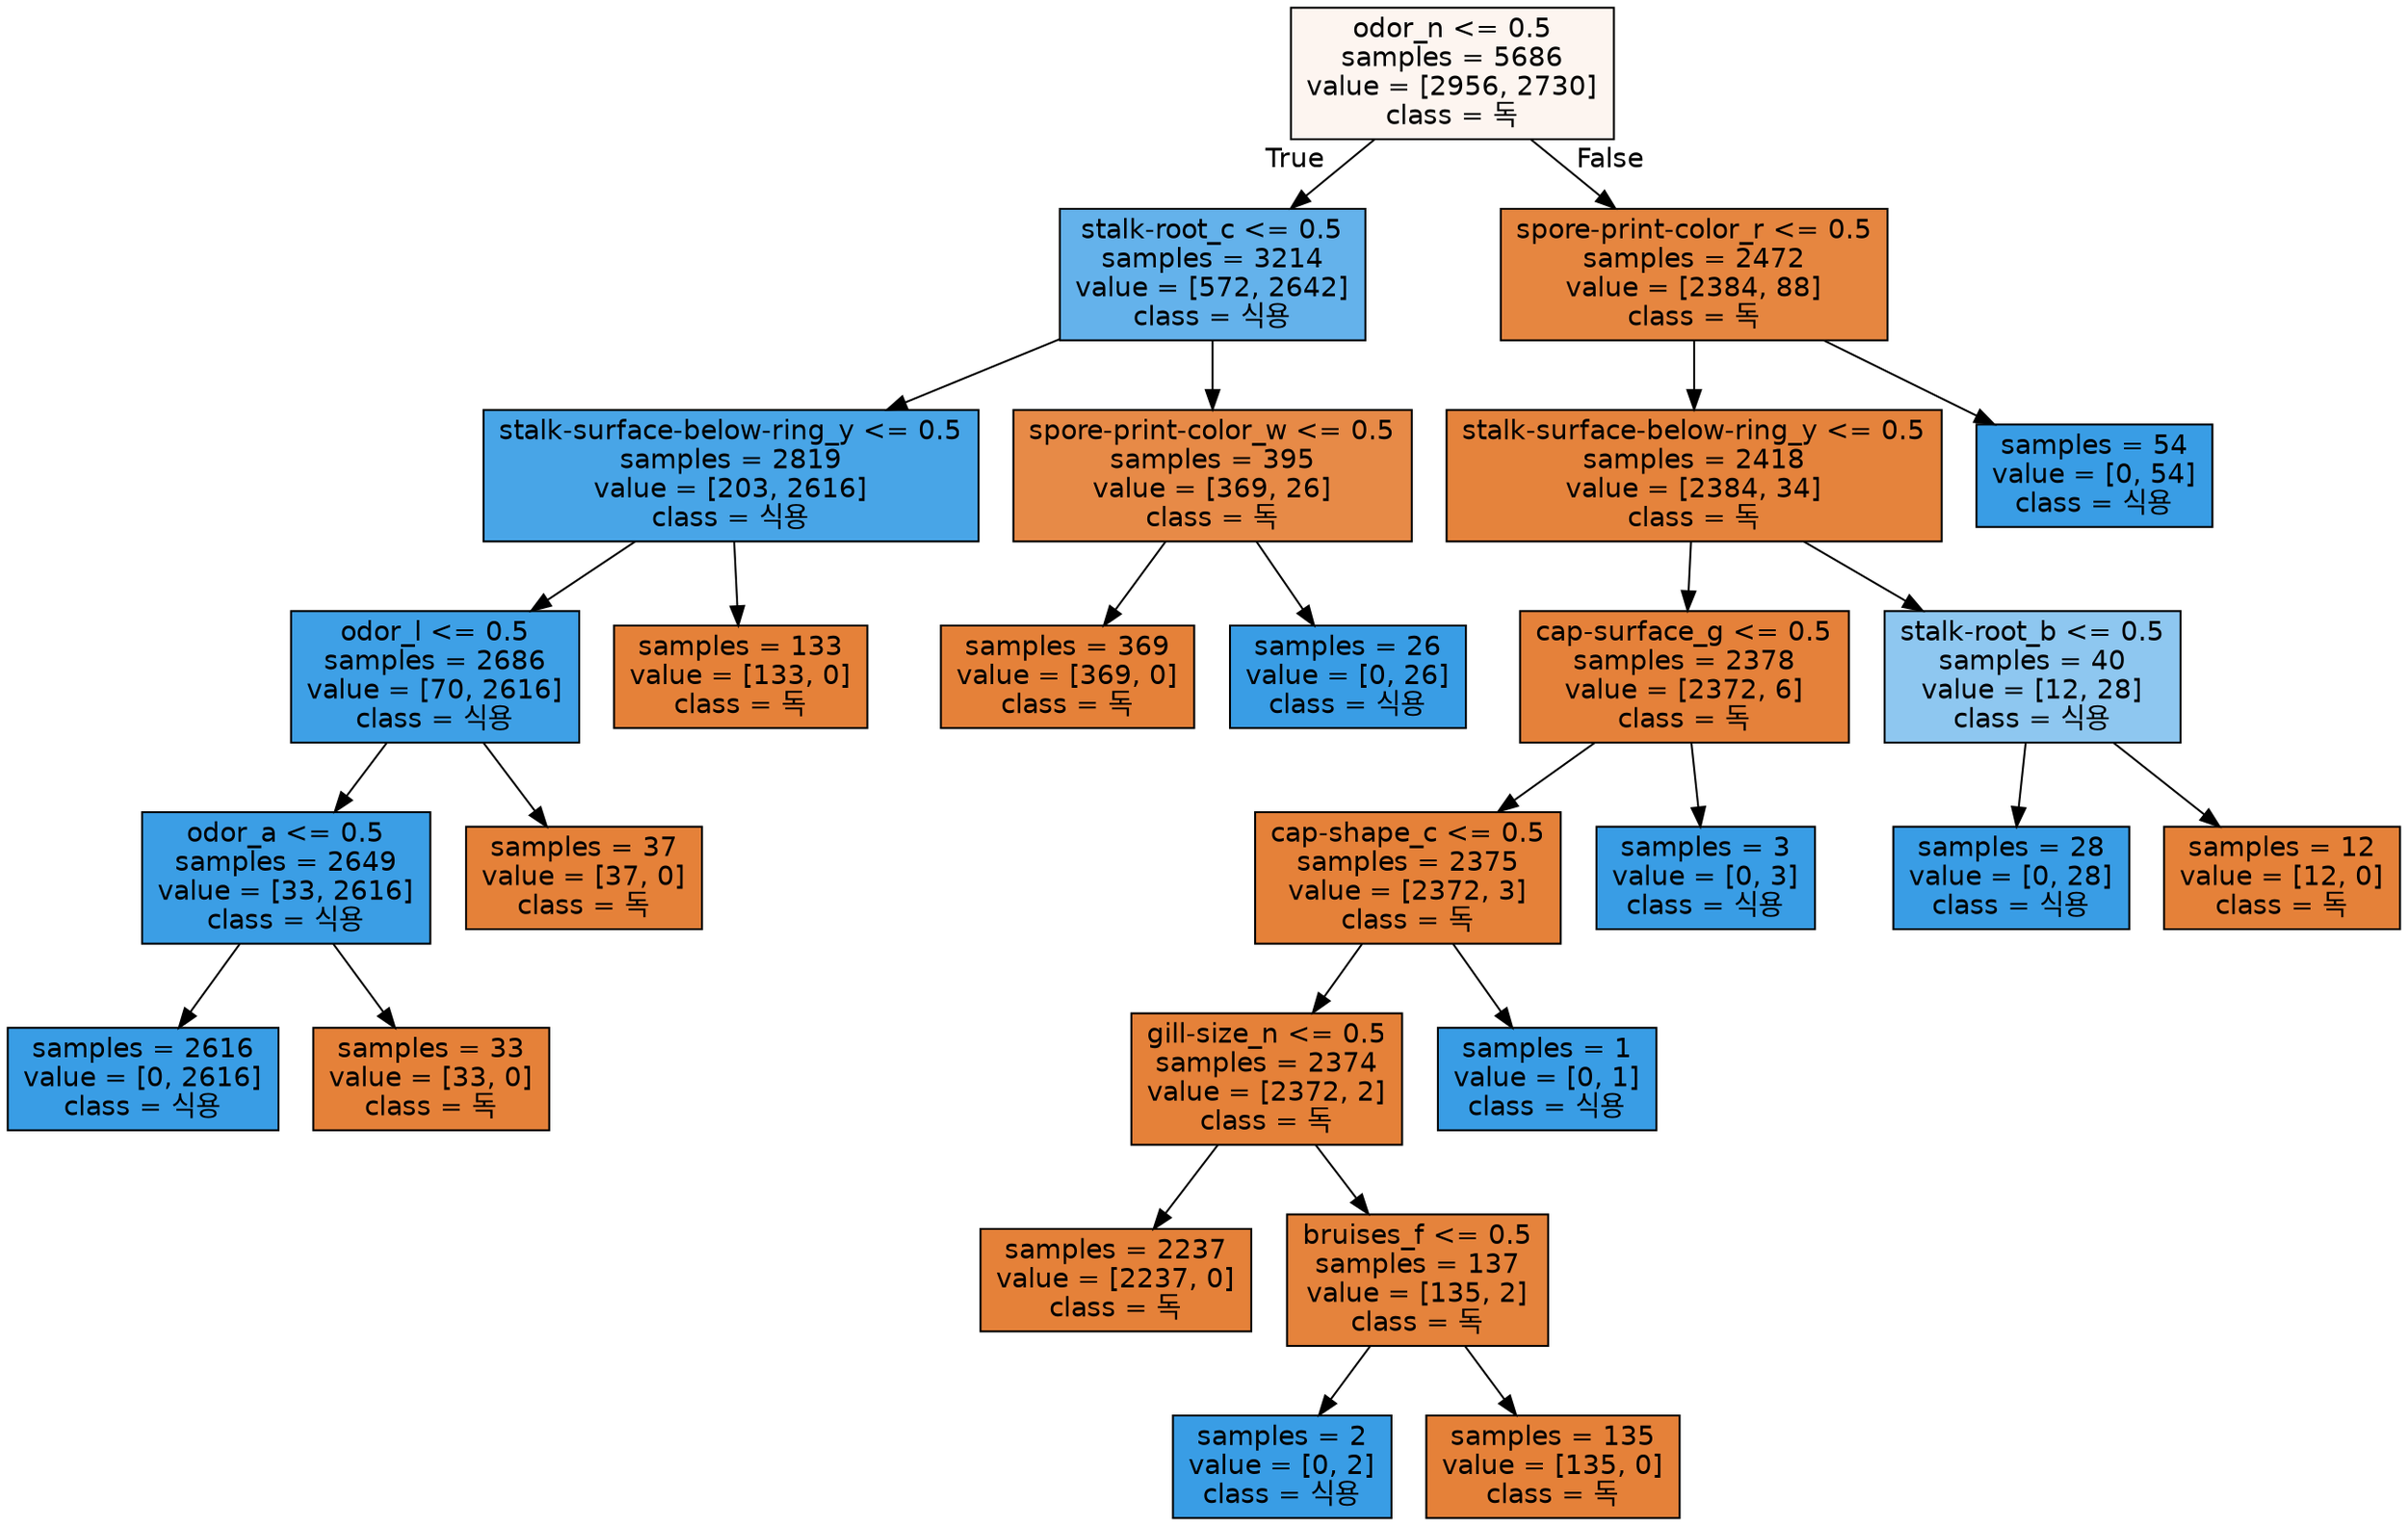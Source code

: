 digraph Tree {
node [shape=box, style="filled", color="black", fontname="helvetica"] ;
edge [fontname="helvetica"] ;
0 [label="odor_n <= 0.5\nsamples = 5686\nvalue = [2956, 2730]\nclass = 독", fillcolor="#fdf5f0"] ;
1 [label="stalk-root_c <= 0.5\nsamples = 3214\nvalue = [572, 2642]\nclass = 식용", fillcolor="#64b2eb"] ;
0 -> 1 [labeldistance=2.5, labelangle=45, headlabel="True"] ;
2 [label="stalk-surface-below-ring_y <= 0.5\nsamples = 2819\nvalue = [203, 2616]\nclass = 식용", fillcolor="#48a5e7"] ;
1 -> 2 ;
3 [label="odor_l <= 0.5\nsamples = 2686\nvalue = [70, 2616]\nclass = 식용", fillcolor="#3ea0e6"] ;
2 -> 3 ;
4 [label="odor_a <= 0.5\nsamples = 2649\nvalue = [33, 2616]\nclass = 식용", fillcolor="#3b9ee5"] ;
3 -> 4 ;
5 [label="samples = 2616\nvalue = [0, 2616]\nclass = 식용", fillcolor="#399de5"] ;
4 -> 5 ;
6 [label="samples = 33\nvalue = [33, 0]\nclass = 독", fillcolor="#e58139"] ;
4 -> 6 ;
7 [label="samples = 37\nvalue = [37, 0]\nclass = 독", fillcolor="#e58139"] ;
3 -> 7 ;
8 [label="samples = 133\nvalue = [133, 0]\nclass = 독", fillcolor="#e58139"] ;
2 -> 8 ;
9 [label="spore-print-color_w <= 0.5\nsamples = 395\nvalue = [369, 26]\nclass = 독", fillcolor="#e78a47"] ;
1 -> 9 ;
10 [label="samples = 369\nvalue = [369, 0]\nclass = 독", fillcolor="#e58139"] ;
9 -> 10 ;
11 [label="samples = 26\nvalue = [0, 26]\nclass = 식용", fillcolor="#399de5"] ;
9 -> 11 ;
12 [label="spore-print-color_r <= 0.5\nsamples = 2472\nvalue = [2384, 88]\nclass = 독", fillcolor="#e68640"] ;
0 -> 12 [labeldistance=2.5, labelangle=-45, headlabel="False"] ;
13 [label="stalk-surface-below-ring_y <= 0.5\nsamples = 2418\nvalue = [2384, 34]\nclass = 독", fillcolor="#e5833c"] ;
12 -> 13 ;
14 [label="cap-surface_g <= 0.5\nsamples = 2378\nvalue = [2372, 6]\nclass = 독", fillcolor="#e5813a"] ;
13 -> 14 ;
15 [label="cap-shape_c <= 0.5\nsamples = 2375\nvalue = [2372, 3]\nclass = 독", fillcolor="#e58139"] ;
14 -> 15 ;
16 [label="gill-size_n <= 0.5\nsamples = 2374\nvalue = [2372, 2]\nclass = 독", fillcolor="#e58139"] ;
15 -> 16 ;
17 [label="samples = 2237\nvalue = [2237, 0]\nclass = 독", fillcolor="#e58139"] ;
16 -> 17 ;
18 [label="bruises_f <= 0.5\nsamples = 137\nvalue = [135, 2]\nclass = 독", fillcolor="#e5833c"] ;
16 -> 18 ;
19 [label="samples = 2\nvalue = [0, 2]\nclass = 식용", fillcolor="#399de5"] ;
18 -> 19 ;
20 [label="samples = 135\nvalue = [135, 0]\nclass = 독", fillcolor="#e58139"] ;
18 -> 20 ;
21 [label="samples = 1\nvalue = [0, 1]\nclass = 식용", fillcolor="#399de5"] ;
15 -> 21 ;
22 [label="samples = 3\nvalue = [0, 3]\nclass = 식용", fillcolor="#399de5"] ;
14 -> 22 ;
23 [label="stalk-root_b <= 0.5\nsamples = 40\nvalue = [12, 28]\nclass = 식용", fillcolor="#8ec7f0"] ;
13 -> 23 ;
24 [label="samples = 28\nvalue = [0, 28]\nclass = 식용", fillcolor="#399de5"] ;
23 -> 24 ;
25 [label="samples = 12\nvalue = [12, 0]\nclass = 독", fillcolor="#e58139"] ;
23 -> 25 ;
26 [label="samples = 54\nvalue = [0, 54]\nclass = 식용", fillcolor="#399de5"] ;
12 -> 26 ;
}